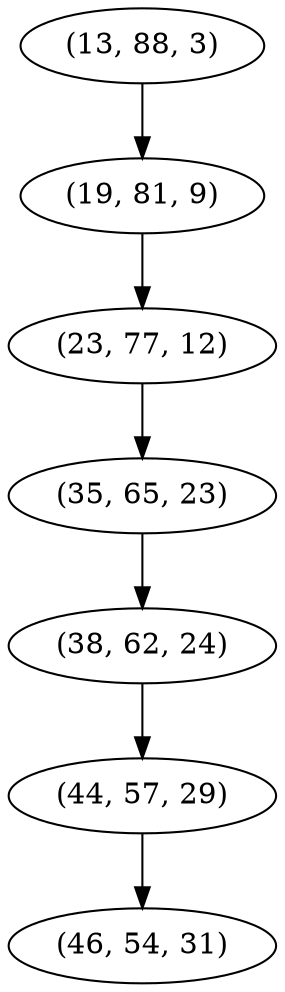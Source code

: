 digraph tree {
    "(13, 88, 3)";
    "(19, 81, 9)";
    "(23, 77, 12)";
    "(35, 65, 23)";
    "(38, 62, 24)";
    "(44, 57, 29)";
    "(46, 54, 31)";
    "(13, 88, 3)" -> "(19, 81, 9)";
    "(19, 81, 9)" -> "(23, 77, 12)";
    "(23, 77, 12)" -> "(35, 65, 23)";
    "(35, 65, 23)" -> "(38, 62, 24)";
    "(38, 62, 24)" -> "(44, 57, 29)";
    "(44, 57, 29)" -> "(46, 54, 31)";
}
